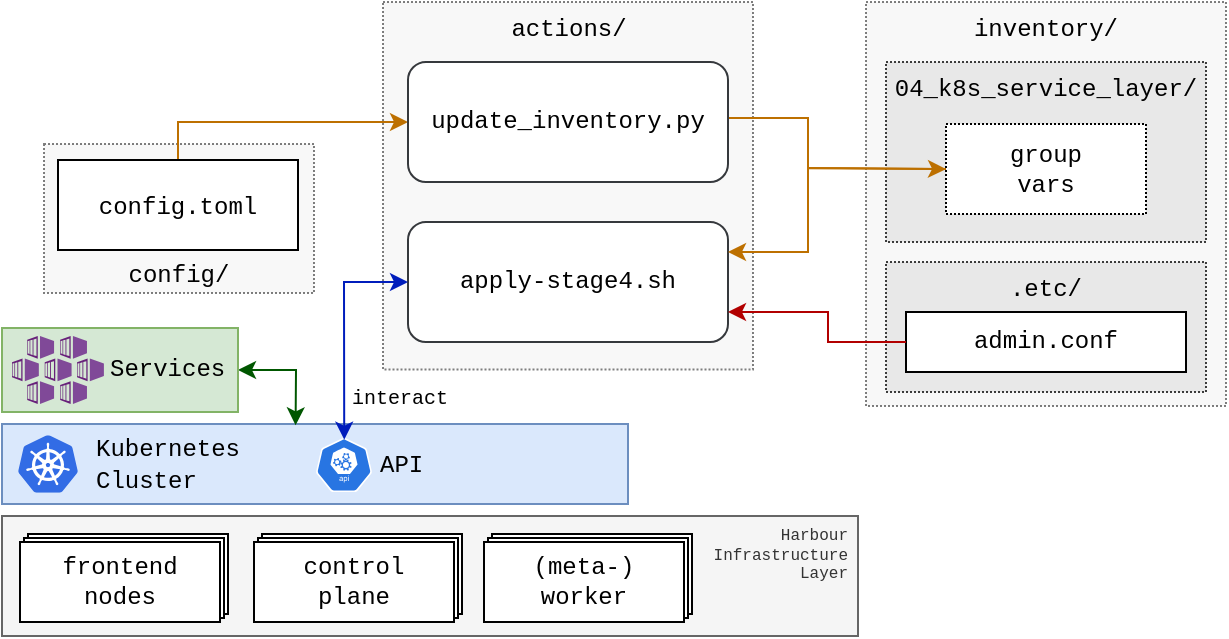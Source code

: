 <mxfile>
    <diagram id="AHKYRmReE5UFl7ruI-dM" name="Page-1">
        <mxGraphModel dx="704" dy="664" grid="1" gridSize="1" guides="1" tooltips="1" connect="1" arrows="1" fold="1" page="1" pageScale="1" pageWidth="583" pageHeight="827" math="0" shadow="0">
            <root>
                <mxCell id="0"/>
                <mxCell id="1" parent="0"/>
                <mxCell id="2" value="Harbour&lt;br style=&quot;font-size: 8px;&quot;&gt;Infrastructure&lt;br style=&quot;font-size: 8px;&quot;&gt;Layer" style="rounded=0;whiteSpace=wrap;html=1;fontFamily=Courier New;fillColor=#f5f5f5;verticalAlign=top;strokeColor=#666666;fontColor=#333333;fontSize=8;labelPosition=center;verticalLabelPosition=middle;align=right;spacing=0;spacingRight=5;" parent="1" vertex="1">
                    <mxGeometry x="237" y="557" width="428" height="60" as="geometry"/>
                </mxCell>
                <mxCell id="3" value="actions/" style="rounded=0;whiteSpace=wrap;html=1;fontFamily=Courier New;verticalAlign=top;dashed=1;dashPattern=1 1;fillColor=#F2F2F2;opacity=50;" parent="1" vertex="1">
                    <mxGeometry x="427.5" y="300" width="185" height="183.75" as="geometry"/>
                </mxCell>
                <mxCell id="4" value="config/" style="rounded=0;whiteSpace=wrap;html=1;fontFamily=Courier New;verticalAlign=bottom;dashed=1;dashPattern=1 1;fillColor=#F2F2F2;opacity=50;" parent="1" vertex="1">
                    <mxGeometry x="258" y="371" width="135" height="74.5" as="geometry"/>
                </mxCell>
                <mxCell id="5" style="edgeStyle=none;rounded=0;html=1;exitX=0.5;exitY=0;exitDx=0;exitDy=0;entryX=0;entryY=0.5;entryDx=0;entryDy=0;startArrow=none;startFill=0;fillColor=#f0a30a;strokeColor=#BD7000;" parent="1" source="6" target="18" edge="1">
                    <mxGeometry relative="1" as="geometry">
                        <Array as="points">
                            <mxPoint x="325" y="360"/>
                        </Array>
                    </mxGeometry>
                </mxCell>
                <mxCell id="6" value="&lt;font face=&quot;Courier New&quot;&gt;config.toml&lt;br&gt;&lt;/font&gt;" style="rounded=0;whiteSpace=wrap;html=1;" parent="1" vertex="1">
                    <mxGeometry x="265" y="379" width="120" height="45" as="geometry"/>
                </mxCell>
                <mxCell id="10" value="apply-stage4.sh" style="rounded=1;whiteSpace=wrap;html=1;fontFamily=Courier New;strokeColor=#36393d;fillColor=#FFFFFF;" parent="1" vertex="1">
                    <mxGeometry x="440" y="410" width="160" height="60" as="geometry"/>
                </mxCell>
                <mxCell id="11" value="inventory/" style="rounded=0;whiteSpace=wrap;html=1;fontFamily=Courier New;verticalAlign=top;dashed=1;dashPattern=1 1;fillColor=#F2F2F2;opacity=50;" parent="1" vertex="1">
                    <mxGeometry x="669" y="300" width="180" height="202" as="geometry"/>
                </mxCell>
                <mxCell id="13" value="04_k8s_service_layer/" style="rounded=0;whiteSpace=wrap;html=1;dashed=1;dashPattern=1 1;fontFamily=Courier New;verticalAlign=top;fillColor=#E3E3E3;opacity=75;" parent="1" vertex="1">
                    <mxGeometry x="679" y="330" width="160" height="90" as="geometry"/>
                </mxCell>
                <mxCell id="14" value=".etc/" style="rounded=0;whiteSpace=wrap;html=1;dashed=1;dashPattern=1 1;fontFamily=Courier New;verticalAlign=top;fillColor=#E3E3E3;opacity=75;" parent="1" vertex="1">
                    <mxGeometry x="679" y="430" width="160" height="65" as="geometry"/>
                </mxCell>
                <mxCell id="16" value="group&lt;br&gt;vars" style="rounded=0;whiteSpace=wrap;html=1;fontFamily=Courier New;verticalAlign=middle;dashed=1;dashPattern=1 1;" parent="1" vertex="1">
                    <mxGeometry x="709" y="361" width="100" height="45" as="geometry"/>
                </mxCell>
                <mxCell id="17" style="edgeStyle=none;rounded=0;html=1;exitX=0.999;exitY=0.467;exitDx=0;exitDy=0;entryX=0;entryY=0.5;entryDx=0;entryDy=0;fontFamily=Courier New;fillColor=#f0a30a;strokeColor=#BD7000;exitPerimeter=0;" parent="1" source="18" target="16" edge="1">
                    <mxGeometry relative="1" as="geometry">
                        <Array as="points">
                            <mxPoint x="640" y="358"/>
                            <mxPoint x="640" y="383"/>
                        </Array>
                    </mxGeometry>
                </mxCell>
                <mxCell id="18" value="update_inventory.py" style="rounded=1;whiteSpace=wrap;html=1;fontFamily=Courier New;strokeColor=#36393d;fillColor=#FFFFFF;" parent="1" vertex="1">
                    <mxGeometry x="440" y="330" width="160" height="60" as="geometry"/>
                </mxCell>
                <mxCell id="19" value="frontend nodes" style="rounded=0;whiteSpace=wrap;html=1;verticalAlign=middle;fontFamily=Courier New;" parent="1" vertex="1">
                    <mxGeometry x="250" y="566" width="100" height="40" as="geometry"/>
                </mxCell>
                <mxCell id="20" value="frontend nodes" style="rounded=0;whiteSpace=wrap;html=1;verticalAlign=middle;fontFamily=Courier New;" parent="1" vertex="1">
                    <mxGeometry x="248" y="568" width="100" height="40" as="geometry"/>
                </mxCell>
                <mxCell id="21" value="frontend&lt;br&gt;nodes" style="rounded=0;whiteSpace=wrap;html=1;verticalAlign=middle;fontFamily=Courier New;" parent="1" vertex="1">
                    <mxGeometry x="246" y="570" width="100" height="40" as="geometry"/>
                </mxCell>
                <mxCell id="22" value="co" style="rounded=0;whiteSpace=wrap;html=1;verticalAlign=middle;fontFamily=Courier New;" parent="1" vertex="1">
                    <mxGeometry x="367" y="566" width="100" height="40" as="geometry"/>
                </mxCell>
                <mxCell id="23" value="frontend nodes" style="rounded=0;whiteSpace=wrap;html=1;verticalAlign=middle;fontFamily=Courier New;" parent="1" vertex="1">
                    <mxGeometry x="365" y="568" width="100" height="40" as="geometry"/>
                </mxCell>
                <mxCell id="24" value="control&lt;br&gt;plane" style="rounded=0;whiteSpace=wrap;html=1;verticalAlign=middle;fontFamily=Courier New;" parent="1" vertex="1">
                    <mxGeometry x="363" y="570" width="100" height="40" as="geometry"/>
                </mxCell>
                <mxCell id="25" value="frontend nodes" style="rounded=0;whiteSpace=wrap;html=1;verticalAlign=middle;fontFamily=Courier New;" parent="1" vertex="1">
                    <mxGeometry x="482" y="566" width="100" height="40" as="geometry"/>
                </mxCell>
                <mxCell id="26" value="frontend nodes" style="rounded=0;whiteSpace=wrap;html=1;verticalAlign=middle;fontFamily=Courier New;" parent="1" vertex="1">
                    <mxGeometry x="480" y="568" width="100" height="40" as="geometry"/>
                </mxCell>
                <mxCell id="27" value="(meta-)&lt;br&gt;worker" style="rounded=0;whiteSpace=wrap;html=1;verticalAlign=middle;fontFamily=Courier New;" parent="1" vertex="1">
                    <mxGeometry x="478" y="570" width="100" height="40" as="geometry"/>
                </mxCell>
                <mxCell id="28" value="" style="rounded=0;whiteSpace=wrap;html=1;fontFamily=Courier New;fillColor=#dae8fc;verticalAlign=middle;strokeColor=#6c8ebf;fontSize=12;labelPosition=center;verticalLabelPosition=middle;align=center;spacing=0;spacingRight=5;" parent="1" vertex="1">
                    <mxGeometry x="237" y="511" width="313" height="40" as="geometry"/>
                </mxCell>
                <mxCell id="29" value="&lt;span style=&quot;font-family: &amp;quot;courier new&amp;quot;; font-size: 12px;&quot;&gt;Kubernetes&lt;br style=&quot;font-size: 12px;&quot;&gt;Cluster&lt;/span&gt;" style="aspect=fixed;html=1;points=[];align=left;image;fontSize=12;image=img/lib/mscae/Kubernetes.svg;labelBackgroundColor=none;labelPosition=right;verticalLabelPosition=middle;verticalAlign=middle;spacing=9;" parent="1" vertex="1">
                    <mxGeometry x="245" y="516.6" width="30" height="28.8" as="geometry"/>
                </mxCell>
                <mxCell id="30" value="admin.conf" style="rounded=0;whiteSpace=wrap;html=1;fontFamily=Courier New;verticalAlign=middle;" parent="1" vertex="1">
                    <mxGeometry x="689" y="455" width="140" height="30" as="geometry"/>
                </mxCell>
                <mxCell id="12" style="edgeStyle=none;html=1;entryX=1;entryY=0.25;entryDx=0;entryDy=0;rounded=0;fillColor=#f0a30a;strokeColor=#BD7000;exitX=0;exitY=0.5;exitDx=0;exitDy=0;" parent="1" source="16" target="10" edge="1">
                    <mxGeometry relative="1" as="geometry">
                        <mxPoint x="680" y="343" as="sourcePoint"/>
                        <Array as="points">
                            <mxPoint x="640" y="383"/>
                            <mxPoint x="640" y="425"/>
                        </Array>
                    </mxGeometry>
                </mxCell>
                <mxCell id="31" style="edgeStyle=none;html=1;exitX=1;exitY=0.75;exitDx=0;exitDy=0;entryX=0;entryY=0.5;entryDx=0;entryDy=0;fontSize=12;startArrow=classic;startFill=1;fillColor=#e51400;strokeColor=#B20000;rounded=0;endArrow=none;endFill=0;" parent="1" source="10" target="30" edge="1">
                    <mxGeometry relative="1" as="geometry">
                        <Array as="points">
                            <mxPoint x="650" y="455"/>
                            <mxPoint x="650" y="470"/>
                        </Array>
                    </mxGeometry>
                </mxCell>
                <mxCell id="36" value="API" style="html=1;dashed=0;whitespace=wrap;fillColor=#2875E2;strokeColor=#ffffff;points=[[0.005,0.63,0],[0.1,0.2,0],[0.9,0.2,0],[0.5,0,0],[0.995,0.63,0],[0.72,0.99,0],[0.5,1,0],[0.28,0.99,0]];shape=mxgraph.kubernetes.icon;prIcon=api;fontFamily=Courier New;fontSize=12;align=left;labelPosition=right;verticalLabelPosition=middle;verticalAlign=middle;spacing=4;" parent="1" vertex="1">
                    <mxGeometry x="394" y="517" width="28" height="29" as="geometry"/>
                </mxCell>
                <mxCell id="9" value="&lt;font face=&quot;Courier New&quot;&gt;interact&lt;br&gt;&lt;/font&gt;" style="edgeStyle=none;rounded=0;html=1;exitX=0;exitY=0.5;exitDx=0;exitDy=0;labelBackgroundColor=none;fontSize=10;startArrow=classic;startFill=1;fillColor=#0050ef;strokeColor=#001DBC;align=left;labelPosition=right;verticalLabelPosition=middle;verticalAlign=middle;spacing=4;entryX=0.504;entryY=0.063;entryDx=0;entryDy=0;entryPerimeter=0;" parent="1" source="10" target="36" edge="1">
                    <mxGeometry x="0.624" relative="1" as="geometry">
                        <Array as="points">
                            <mxPoint x="408" y="440"/>
                        </Array>
                        <mxPoint as="offset"/>
                        <mxPoint x="409" y="519" as="targetPoint"/>
                    </mxGeometry>
                </mxCell>
                <mxCell id="40" style="edgeStyle=none;html=1;exitX=1;exitY=0.5;exitDx=0;exitDy=0;entryX=0.469;entryY=0.016;entryDx=0;entryDy=0;entryPerimeter=0;fontFamily=Courier New;fontSize=10;endArrow=classic;endFill=1;rounded=0;startArrow=classic;startFill=1;fillColor=#008a00;strokeColor=#005700;" parent="1" source="37" target="28" edge="1">
                    <mxGeometry relative="1" as="geometry">
                        <Array as="points">
                            <mxPoint x="384" y="484"/>
                        </Array>
                    </mxGeometry>
                </mxCell>
                <mxCell id="37" value="" style="rounded=0;whiteSpace=wrap;html=1;fontFamily=Courier New;fillColor=#d5e8d4;verticalAlign=middle;strokeColor=#82b366;fontSize=12;labelPosition=center;verticalLabelPosition=middle;align=center;spacing=0;spacingRight=5;" parent="1" vertex="1">
                    <mxGeometry x="237" y="463" width="118" height="42" as="geometry"/>
                </mxCell>
                <mxCell id="39" value="Services" style="aspect=fixed;html=1;points=[];align=left;image;fontSize=12;image=img/lib/mscae/Kubernetes_Services.svg;fontFamily=Courier New;labelBackgroundColor=none;labelPosition=right;verticalLabelPosition=middle;verticalAlign=middle;spacing=3;" parent="1" vertex="1">
                    <mxGeometry x="242" y="467" width="45.95" height="34" as="geometry"/>
                </mxCell>
            </root>
        </mxGraphModel>
    </diagram>
</mxfile>